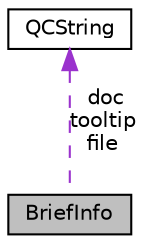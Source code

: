 digraph "BriefInfo"
{
 // INTERACTIVE_SVG=YES
 // LATEX_PDF_SIZE
  edge [fontname="Helvetica",fontsize="10",labelfontname="Helvetica",labelfontsize="10"];
  node [fontname="Helvetica",fontsize="10",shape=record];
  Node1 [label="BriefInfo",height=0.2,width=0.4,color="black", fillcolor="grey75", style="filled", fontcolor="black",tooltip="Data associated with a brief description."];
  Node2 -> Node1 [dir="back",color="darkorchid3",fontsize="10",style="dashed",label=" doc\ntooltip\nfile" ,fontname="Helvetica"];
  Node2 [label="QCString",height=0.2,width=0.4,color="black", fillcolor="white", style="filled",URL="$d9/d45/class_q_c_string.html",tooltip="This is an alternative implementation of QCString."];
}
